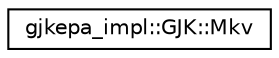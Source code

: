 digraph G
{
  edge [fontname="Helvetica",fontsize="10",labelfontname="Helvetica",labelfontsize="10"];
  node [fontname="Helvetica",fontsize="10",shape=record];
  rankdir="LR";
  Node1 [label="gjkepa_impl::GJK::Mkv",height=0.2,width=0.4,color="black", fillcolor="white", style="filled",URL="$structgjkepa__impl_1_1GJK_1_1Mkv.html"];
}
